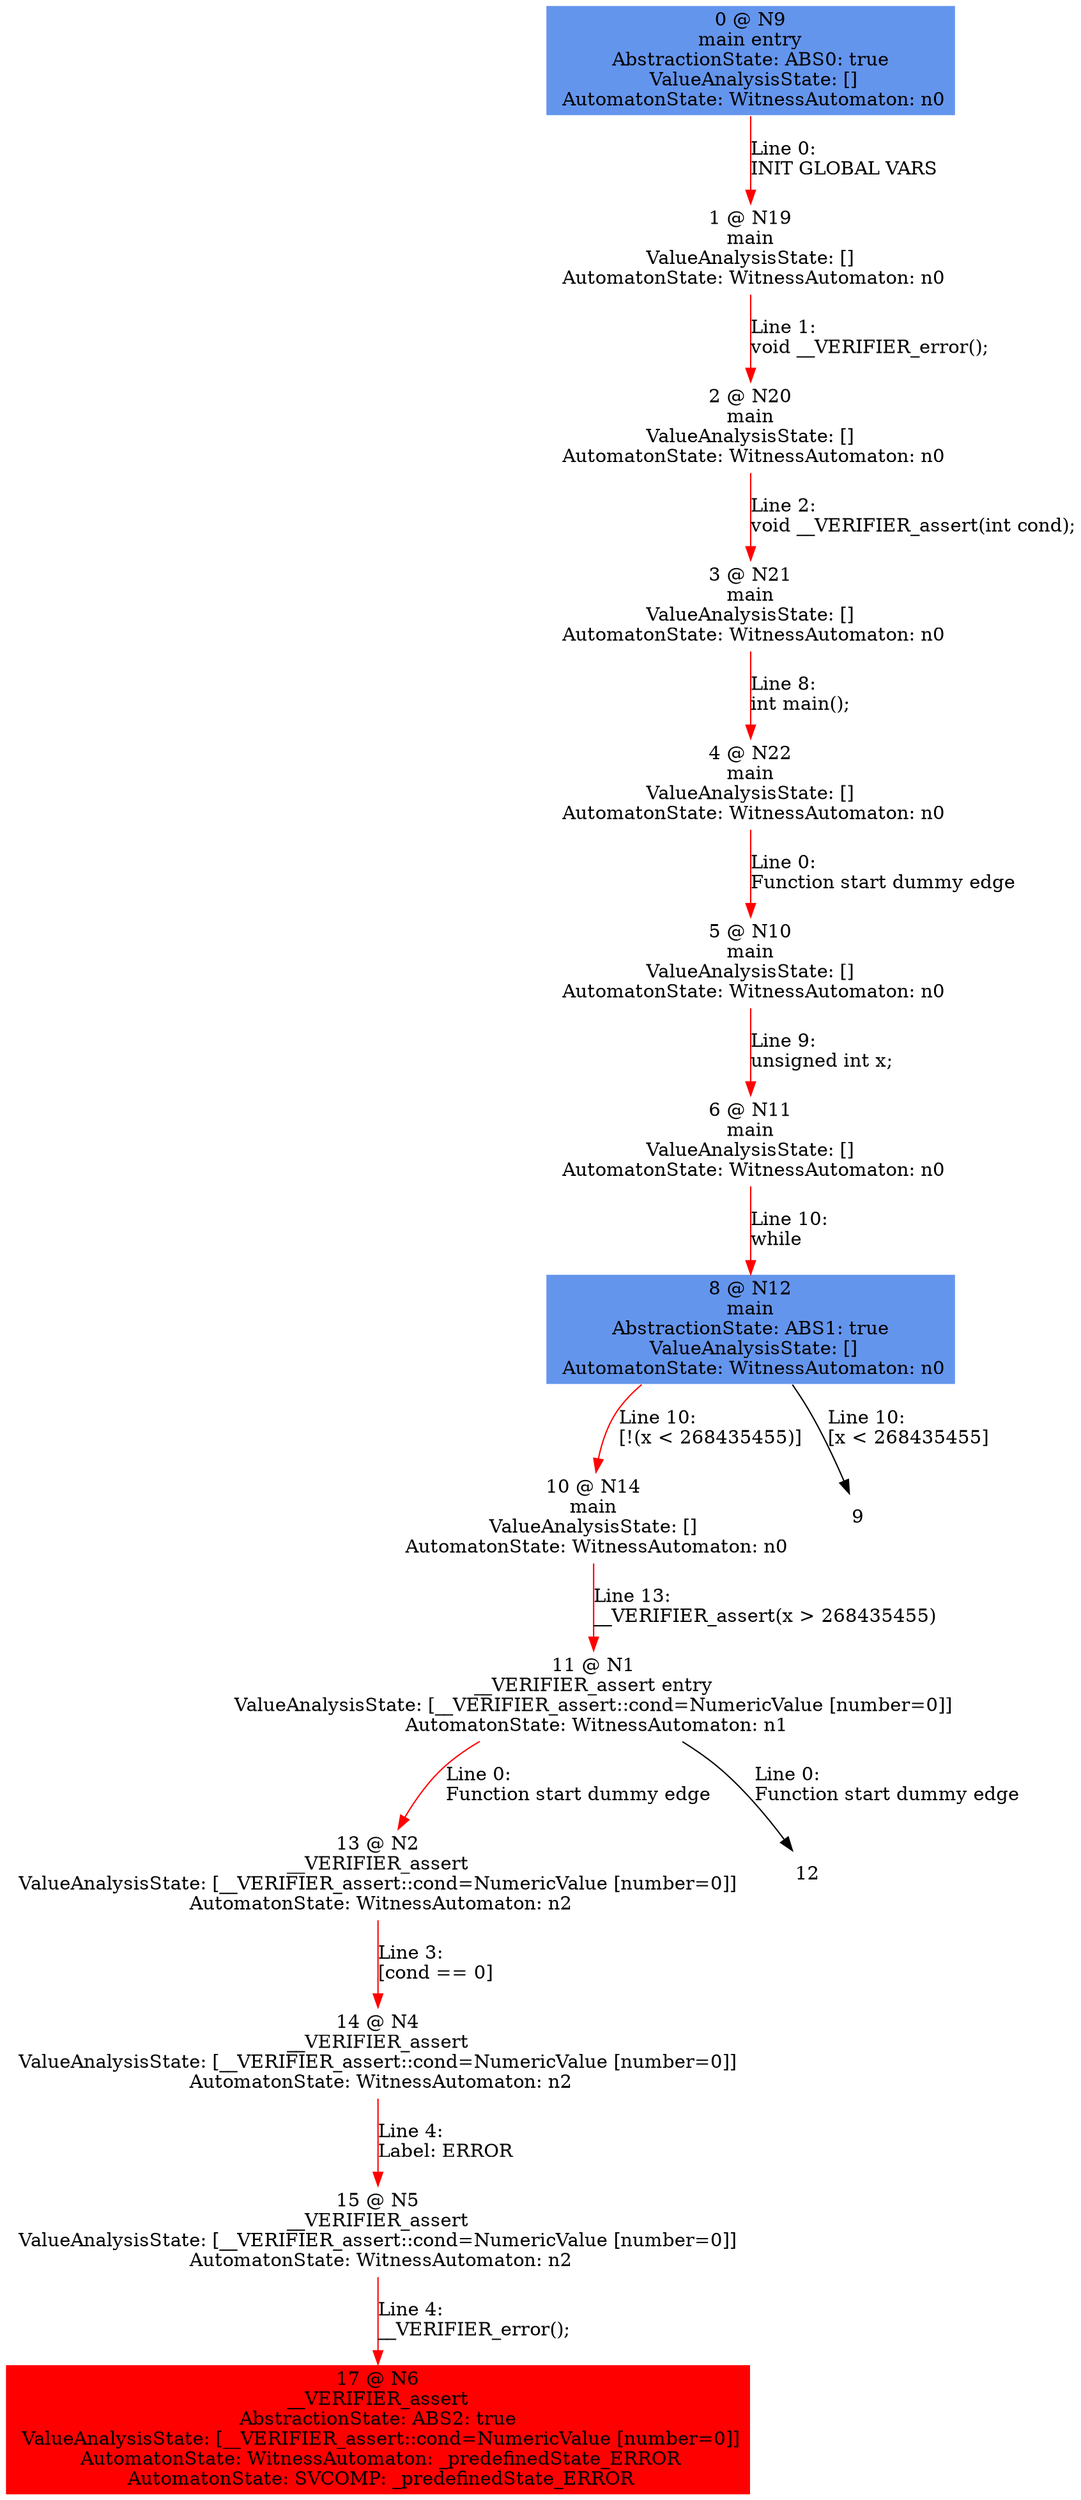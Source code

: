 digraph ARG {
node [style="filled" shape="box" color="white"]
0 [fillcolor="cornflowerblue" label="0 @ N9\nmain entry\nAbstractionState: ABS0: true\n ValueAnalysisState: []\n AutomatonState: WitnessAutomaton: n0\n" id="0"]
1 [label="1 @ N19\nmain\nValueAnalysisState: []\n AutomatonState: WitnessAutomaton: n0\n" id="1"]
2 [label="2 @ N20\nmain\nValueAnalysisState: []\n AutomatonState: WitnessAutomaton: n0\n" id="2"]
3 [label="3 @ N21\nmain\nValueAnalysisState: []\n AutomatonState: WitnessAutomaton: n0\n" id="3"]
4 [label="4 @ N22\nmain\nValueAnalysisState: []\n AutomatonState: WitnessAutomaton: n0\n" id="4"]
5 [label="5 @ N10\nmain\nValueAnalysisState: []\n AutomatonState: WitnessAutomaton: n0\n" id="5"]
6 [label="6 @ N11\nmain\nValueAnalysisState: []\n AutomatonState: WitnessAutomaton: n0\n" id="6"]
8 [fillcolor="cornflowerblue" label="8 @ N12\nmain\nAbstractionState: ABS1: true\n ValueAnalysisState: []\n AutomatonState: WitnessAutomaton: n0\n" id="8"]
10 [label="10 @ N14\nmain\nValueAnalysisState: []\n AutomatonState: WitnessAutomaton: n0\n" id="10"]
11 [label="11 @ N1\n__VERIFIER_assert entry\nValueAnalysisState: [__VERIFIER_assert::cond=NumericValue [number=0]]\n AutomatonState: WitnessAutomaton: n1\n" id="11"]
13 [label="13 @ N2\n__VERIFIER_assert\nValueAnalysisState: [__VERIFIER_assert::cond=NumericValue [number=0]]\n AutomatonState: WitnessAutomaton: n2\n" id="13"]
14 [label="14 @ N4\n__VERIFIER_assert\nValueAnalysisState: [__VERIFIER_assert::cond=NumericValue [number=0]]\n AutomatonState: WitnessAutomaton: n2\n" id="14"]
15 [label="15 @ N5\n__VERIFIER_assert\nValueAnalysisState: [__VERIFIER_assert::cond=NumericValue [number=0]]\n AutomatonState: WitnessAutomaton: n2\n" id="15"]
17 [fillcolor="red" label="17 @ N6\n__VERIFIER_assert\nAbstractionState: ABS2: true\n ValueAnalysisState: [__VERIFIER_assert::cond=NumericValue [number=0]]\n AutomatonState: WitnessAutomaton: _predefinedState_ERROR\n AutomatonState: SVCOMP: _predefinedState_ERROR\n" id="17"]
0 -> 1 [color="red" label="Line 0: \lINIT GLOBAL VARS\l" id="0 -> 1"]
1 -> 2 [color="red" label="Line 1: \lvoid __VERIFIER_error();\l" id="1 -> 2"]
2 -> 3 [color="red" label="Line 2: \lvoid __VERIFIER_assert(int cond);\l" id="2 -> 3"]
3 -> 4 [color="red" label="Line 8: \lint main();\l" id="3 -> 4"]
4 -> 5 [color="red" label="Line 0: \lFunction start dummy edge\l" id="4 -> 5"]
5 -> 6 [color="red" label="Line 9: \lunsigned int x;\l" id="5 -> 6"]
6 -> 8 [color="red" label="Line 10: \lwhile\l" id="6 -> 8"]
8 -> 9 [label="Line 10: \l[x < 268435455]\l" id="8 -> 9"]
8 -> 10 [color="red" label="Line 10: \l[!(x < 268435455)]\l" id="8 -> 10"]
10 -> 11 [color="red" label="Line 13: \l__VERIFIER_assert(x > 268435455)\l" id="10 -> 11"]
11 -> 12 [label="Line 0: \lFunction start dummy edge\l" id="11 -> 12"]
11 -> 13 [color="red" label="Line 0: \lFunction start dummy edge\l" id="11 -> 13"]
13 -> 14 [color="red" label="Line 3: \l[cond == 0]\l" id="13 -> 14"]
14 -> 15 [color="red" label="Line 4: \lLabel: ERROR\l" id="14 -> 15"]
15 -> 17 [color="red" label="Line 4: \l__VERIFIER_error();\l" id="15 -> 17"]
}
